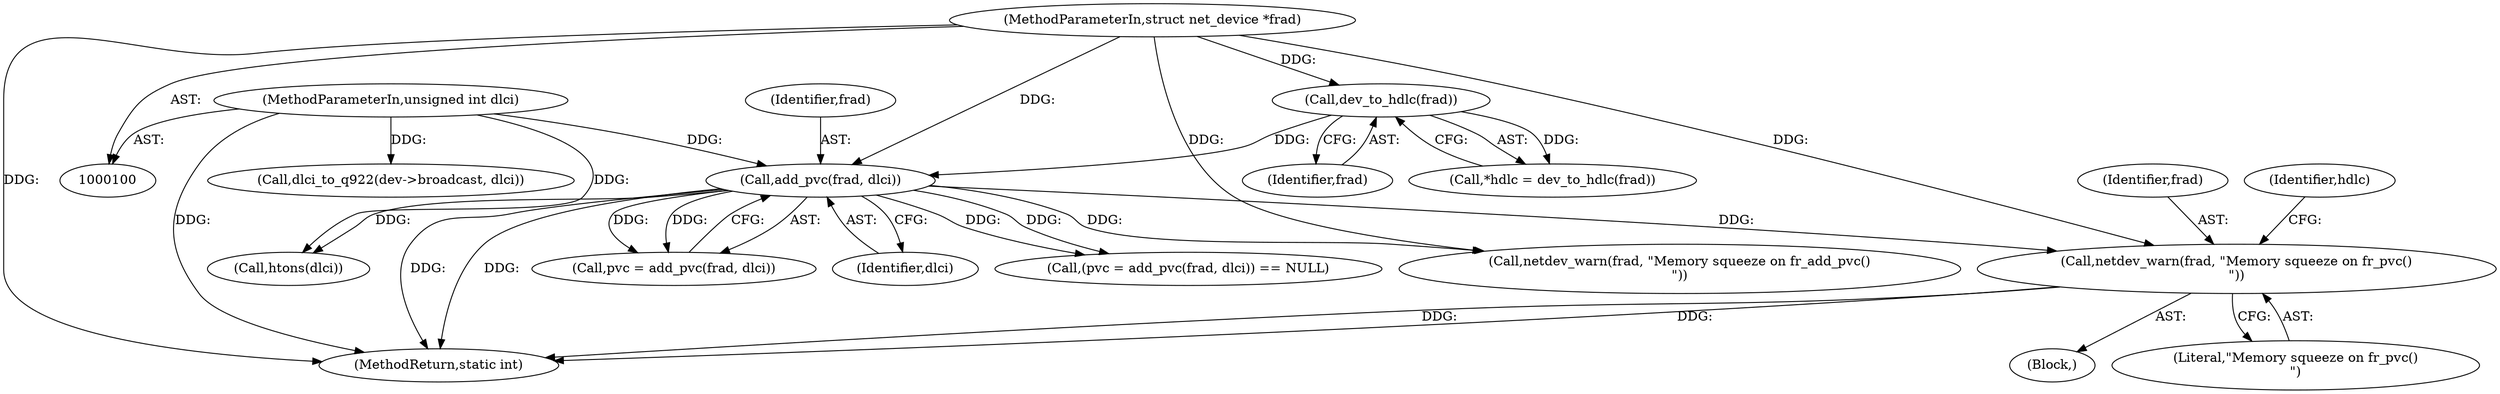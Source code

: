 digraph "0_linux_550fd08c2cebad61c548def135f67aba284c6162_6@pointer" {
"1000167" [label="(Call,netdev_warn(frad, \"Memory squeeze on fr_pvc()\n\"))"];
"1000117" [label="(Call,add_pvc(frad, dlci))"];
"1000108" [label="(Call,dev_to_hdlc(frad))"];
"1000101" [label="(MethodParameterIn,struct net_device *frad)"];
"1000102" [label="(MethodParameterIn,unsigned int dlci)"];
"1000168" [label="(Identifier,frad)"];
"1000117" [label="(Call,add_pvc(frad, dlci))"];
"1000194" [label="(Call,dlci_to_q922(dev->broadcast, dlci))"];
"1000101" [label="(MethodParameterIn,struct net_device *frad)"];
"1000106" [label="(Call,*hdlc = dev_to_hdlc(frad))"];
"1000102" [label="(MethodParameterIn,unsigned int dlci)"];
"1000192" [label="(Call,htons(dlci))"];
"1000166" [label="(Block,)"];
"1000119" [label="(Identifier,dlci)"];
"1000114" [label="(Call,(pvc = add_pvc(frad, dlci)) == NULL)"];
"1000122" [label="(Call,netdev_warn(frad, \"Memory squeeze on fr_add_pvc()\n\"))"];
"1000167" [label="(Call,netdev_warn(frad, \"Memory squeeze on fr_pvc()\n\"))"];
"1000171" [label="(Identifier,hdlc)"];
"1000109" [label="(Identifier,frad)"];
"1000115" [label="(Call,pvc = add_pvc(frad, dlci))"];
"1000118" [label="(Identifier,frad)"];
"1000261" [label="(MethodReturn,static int)"];
"1000108" [label="(Call,dev_to_hdlc(frad))"];
"1000169" [label="(Literal,\"Memory squeeze on fr_pvc()\n\")"];
"1000167" -> "1000166"  [label="AST: "];
"1000167" -> "1000169"  [label="CFG: "];
"1000168" -> "1000167"  [label="AST: "];
"1000169" -> "1000167"  [label="AST: "];
"1000171" -> "1000167"  [label="CFG: "];
"1000167" -> "1000261"  [label="DDG: "];
"1000167" -> "1000261"  [label="DDG: "];
"1000117" -> "1000167"  [label="DDG: "];
"1000101" -> "1000167"  [label="DDG: "];
"1000117" -> "1000115"  [label="AST: "];
"1000117" -> "1000119"  [label="CFG: "];
"1000118" -> "1000117"  [label="AST: "];
"1000119" -> "1000117"  [label="AST: "];
"1000115" -> "1000117"  [label="CFG: "];
"1000117" -> "1000261"  [label="DDG: "];
"1000117" -> "1000261"  [label="DDG: "];
"1000117" -> "1000114"  [label="DDG: "];
"1000117" -> "1000114"  [label="DDG: "];
"1000117" -> "1000115"  [label="DDG: "];
"1000117" -> "1000115"  [label="DDG: "];
"1000108" -> "1000117"  [label="DDG: "];
"1000101" -> "1000117"  [label="DDG: "];
"1000102" -> "1000117"  [label="DDG: "];
"1000117" -> "1000122"  [label="DDG: "];
"1000117" -> "1000192"  [label="DDG: "];
"1000108" -> "1000106"  [label="AST: "];
"1000108" -> "1000109"  [label="CFG: "];
"1000109" -> "1000108"  [label="AST: "];
"1000106" -> "1000108"  [label="CFG: "];
"1000108" -> "1000106"  [label="DDG: "];
"1000101" -> "1000108"  [label="DDG: "];
"1000101" -> "1000100"  [label="AST: "];
"1000101" -> "1000261"  [label="DDG: "];
"1000101" -> "1000122"  [label="DDG: "];
"1000102" -> "1000100"  [label="AST: "];
"1000102" -> "1000261"  [label="DDG: "];
"1000102" -> "1000192"  [label="DDG: "];
"1000102" -> "1000194"  [label="DDG: "];
}
